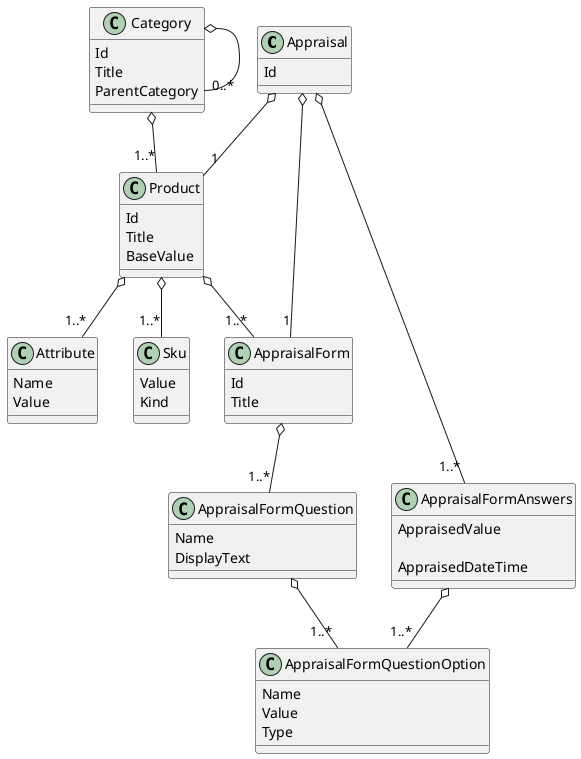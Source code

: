 
@startuml

'Appraisal Domain Model

Appraisal o--"1"Product
Appraisal o--"1"AppraisalForm
Appraisal o--"1..*"AppraisalFormAnswers
AppraisalFormAnswers o--"1..*"AppraisalFormQuestionOption
Category o--"0..*"Category
Category o--"1..*"Product
Product o--"1..*"Sku
Product o--"1..*"AppraisalForm
Product o--"1..*"Attribute
AppraisalForm o--"1..*"AppraisalFormQuestion
AppraisalFormQuestion o--"1..*"AppraisalFormQuestionOption

class Appraisal
{
    Id
 }
class AppraisalFormAnswers    
{
    AppraisedValue 
    
    AppraisedDateTime 
}

class Category {
    Id
    Title
    ParentCategory
}
class Product
{
    Id
    Title
    BaseValue
}
class Sku
{
    Value
    Kind
}
class Attribute
{
    Name
    Value
}
class AppraisalForm
{
    Id
    Title
 }

class AppraisalFormQuestion
{
    Name
    DisplayText
}

class AppraisalFormQuestionOption
{
  Name
  Value
  Type
}
@enduml